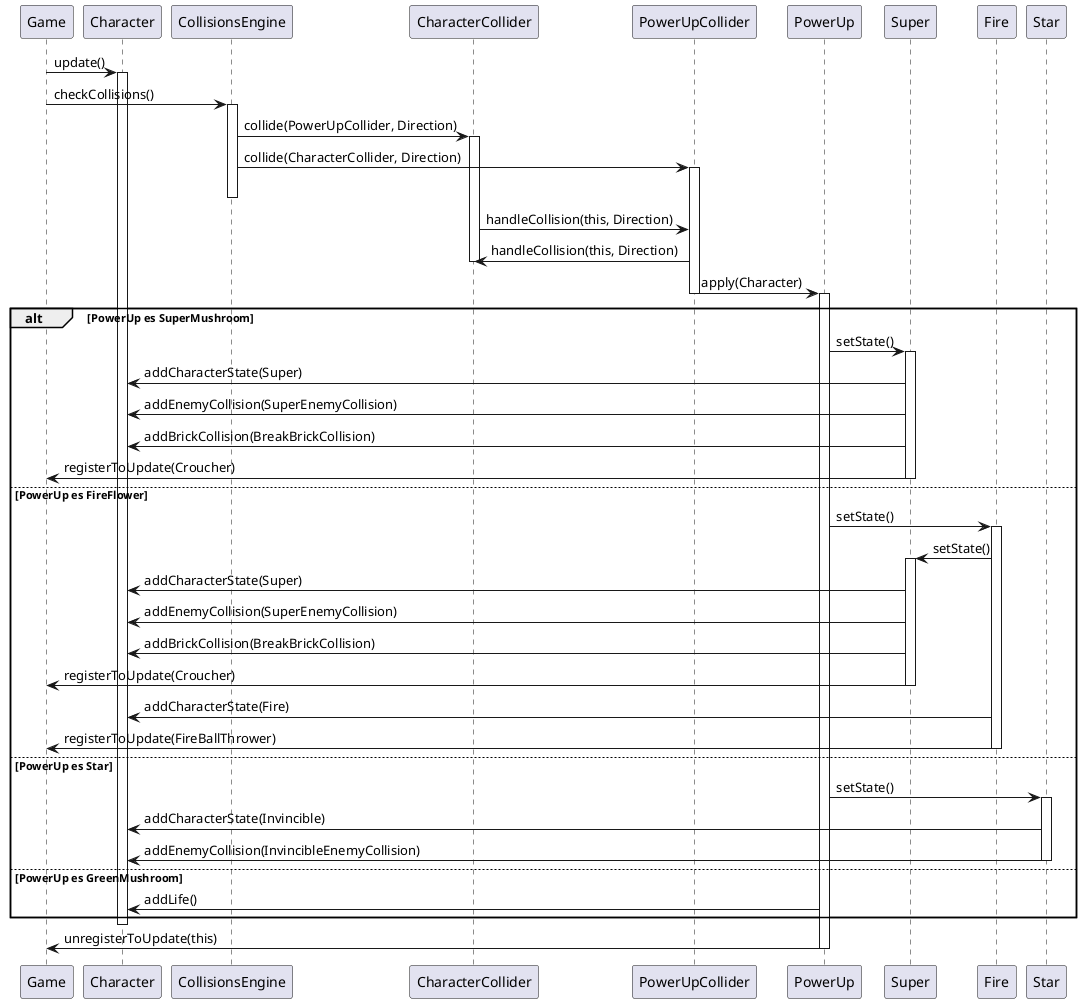 @startuml
Game -> Character : update()
activate Character
Game -> CollisionsEngine : checkCollisions()
activate CollisionsEngine
CollisionsEngine -> CharacterCollider : collide(PowerUpCollider, Direction)
activate CharacterCollider
CollisionsEngine -> PowerUpCollider : collide(CharacterCollider, Direction)
activate PowerUpCollider
deactivate CollisionsEngine
CharacterCollider -> PowerUpCollider : handleCollision(this, Direction)
PowerUpCollider -> CharacterCollider : handleCollision(this, Direction)
deactivate CharacterCollider
PowerUpCollider -> PowerUp : apply(Character)
deactivate PowerUpCollider

activate PowerUp
alt PowerUp es SuperMushroom
    PowerUp -> Super : setState()
    activate Super
    Super -> Character : addCharacterState(Super)
    Super -> Character : addEnemyCollision(SuperEnemyCollision)
    Super -> Character : addBrickCollision(BreakBrickCollision)
    Super -> Game : registerToUpdate(Croucher)
    deactivate Super
else PowerUp es FireFlower
    PowerUp -> Fire : setState()
    activate Fire
    Fire -> Super : setState()
    activate Super
    Super -> Character : addCharacterState(Super)
    Super -> Character : addEnemyCollision(SuperEnemyCollision)
    Super -> Character : addBrickCollision(BreakBrickCollision)
    Super -> Game : registerToUpdate(Croucher)
    deactivate Super
    Fire -> Character : addCharacterState(Fire)
    Fire -> Game : registerToUpdate(FireBallThrower)
    deactivate Fire
else PowerUp es Star
    PowerUp -> Star : setState()
    activate Star
    Star -> Character : addCharacterState(Invincible)
    Star -> Character : addEnemyCollision(InvincibleEnemyCollision)
    deactivate Star
else PowerUp es GreenMushroom
    PowerUp -> Character : addLife()
end
deactivate Character

PowerUp -> Game : unregisterToUpdate(this)
deactivate PowerUp
@enduml
